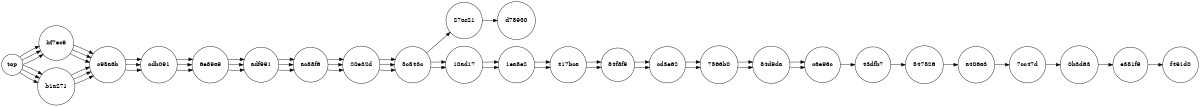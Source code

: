 digraph G4 {
	rankdir=LR;
	size="8,5";
	node [shape = circle];
	"43dfb7" -> "547526";
"0b3d63" -> "e381f9";
"20e32d" -> "5c543c";
"20e32d" -> "5c543c";
"20e32d" -> "5c543c";
"cd3e62" -> "7566b0";
"cd3e62" -> "7566b0";
"a406a3" -> "7cc47d";
"top" -> "bf7ec9";
"top" -> "b1a271";
"top" -> "bf7ec9";
"top" -> "b1a271";
"top" -> "bf7ec9";
"top" -> "b1a271";
"c6e96c" -> "43dfb7";
"c95a6b" -> "cdb091";
"c95a6b" -> "cdb091";
"c95a6b" -> "cdb091";
"5c543c" -> "27ac21";
"5c543c" -> "10ad17";
"5c543c" -> "10ad17";
"417bca" -> "84f8f9";
"417bca" -> "84f8f9";
"b1a271" -> "c95a6b";
"b1a271" -> "c95a6b";
"b1a271" -> "c95a6b";
"1ea8e2" -> "417bca";
"1ea8e2" -> "417bca";
"e381f9" -> "f491d0";
"84f8f9" -> "cd3e62";
"84f8f9" -> "cd3e62";
"7cc47d" -> "0b3d63";
"adf991" -> "ac88f6";
"adf991" -> "ac88f6";
"adf991" -> "ac88f6";
"547526" -> "a406a3";
"6e89a9" -> "adf991";
"6e89a9" -> "adf991";
"6e89a9" -> "adf991";
"ac88f6" -> "20e32d";
"ac88f6" -> "20e32d";
"ac88f6" -> "20e32d";
"cdb091" -> "6e89a9";
"cdb091" -> "6e89a9";
"cdb091" -> "6e89a9";
"27ac21" -> "d78930";
"10ad17" -> "1ea8e2";
"10ad17" -> "1ea8e2";
"84d9da" -> "c6e96c";
"84d9da" -> "c6e96c";
"bf7ec9" -> "c95a6b";
"bf7ec9" -> "c95a6b";
"bf7ec9" -> "c95a6b";
"7566b0" -> "84d9da";
"7566b0" -> "84d9da";
}

